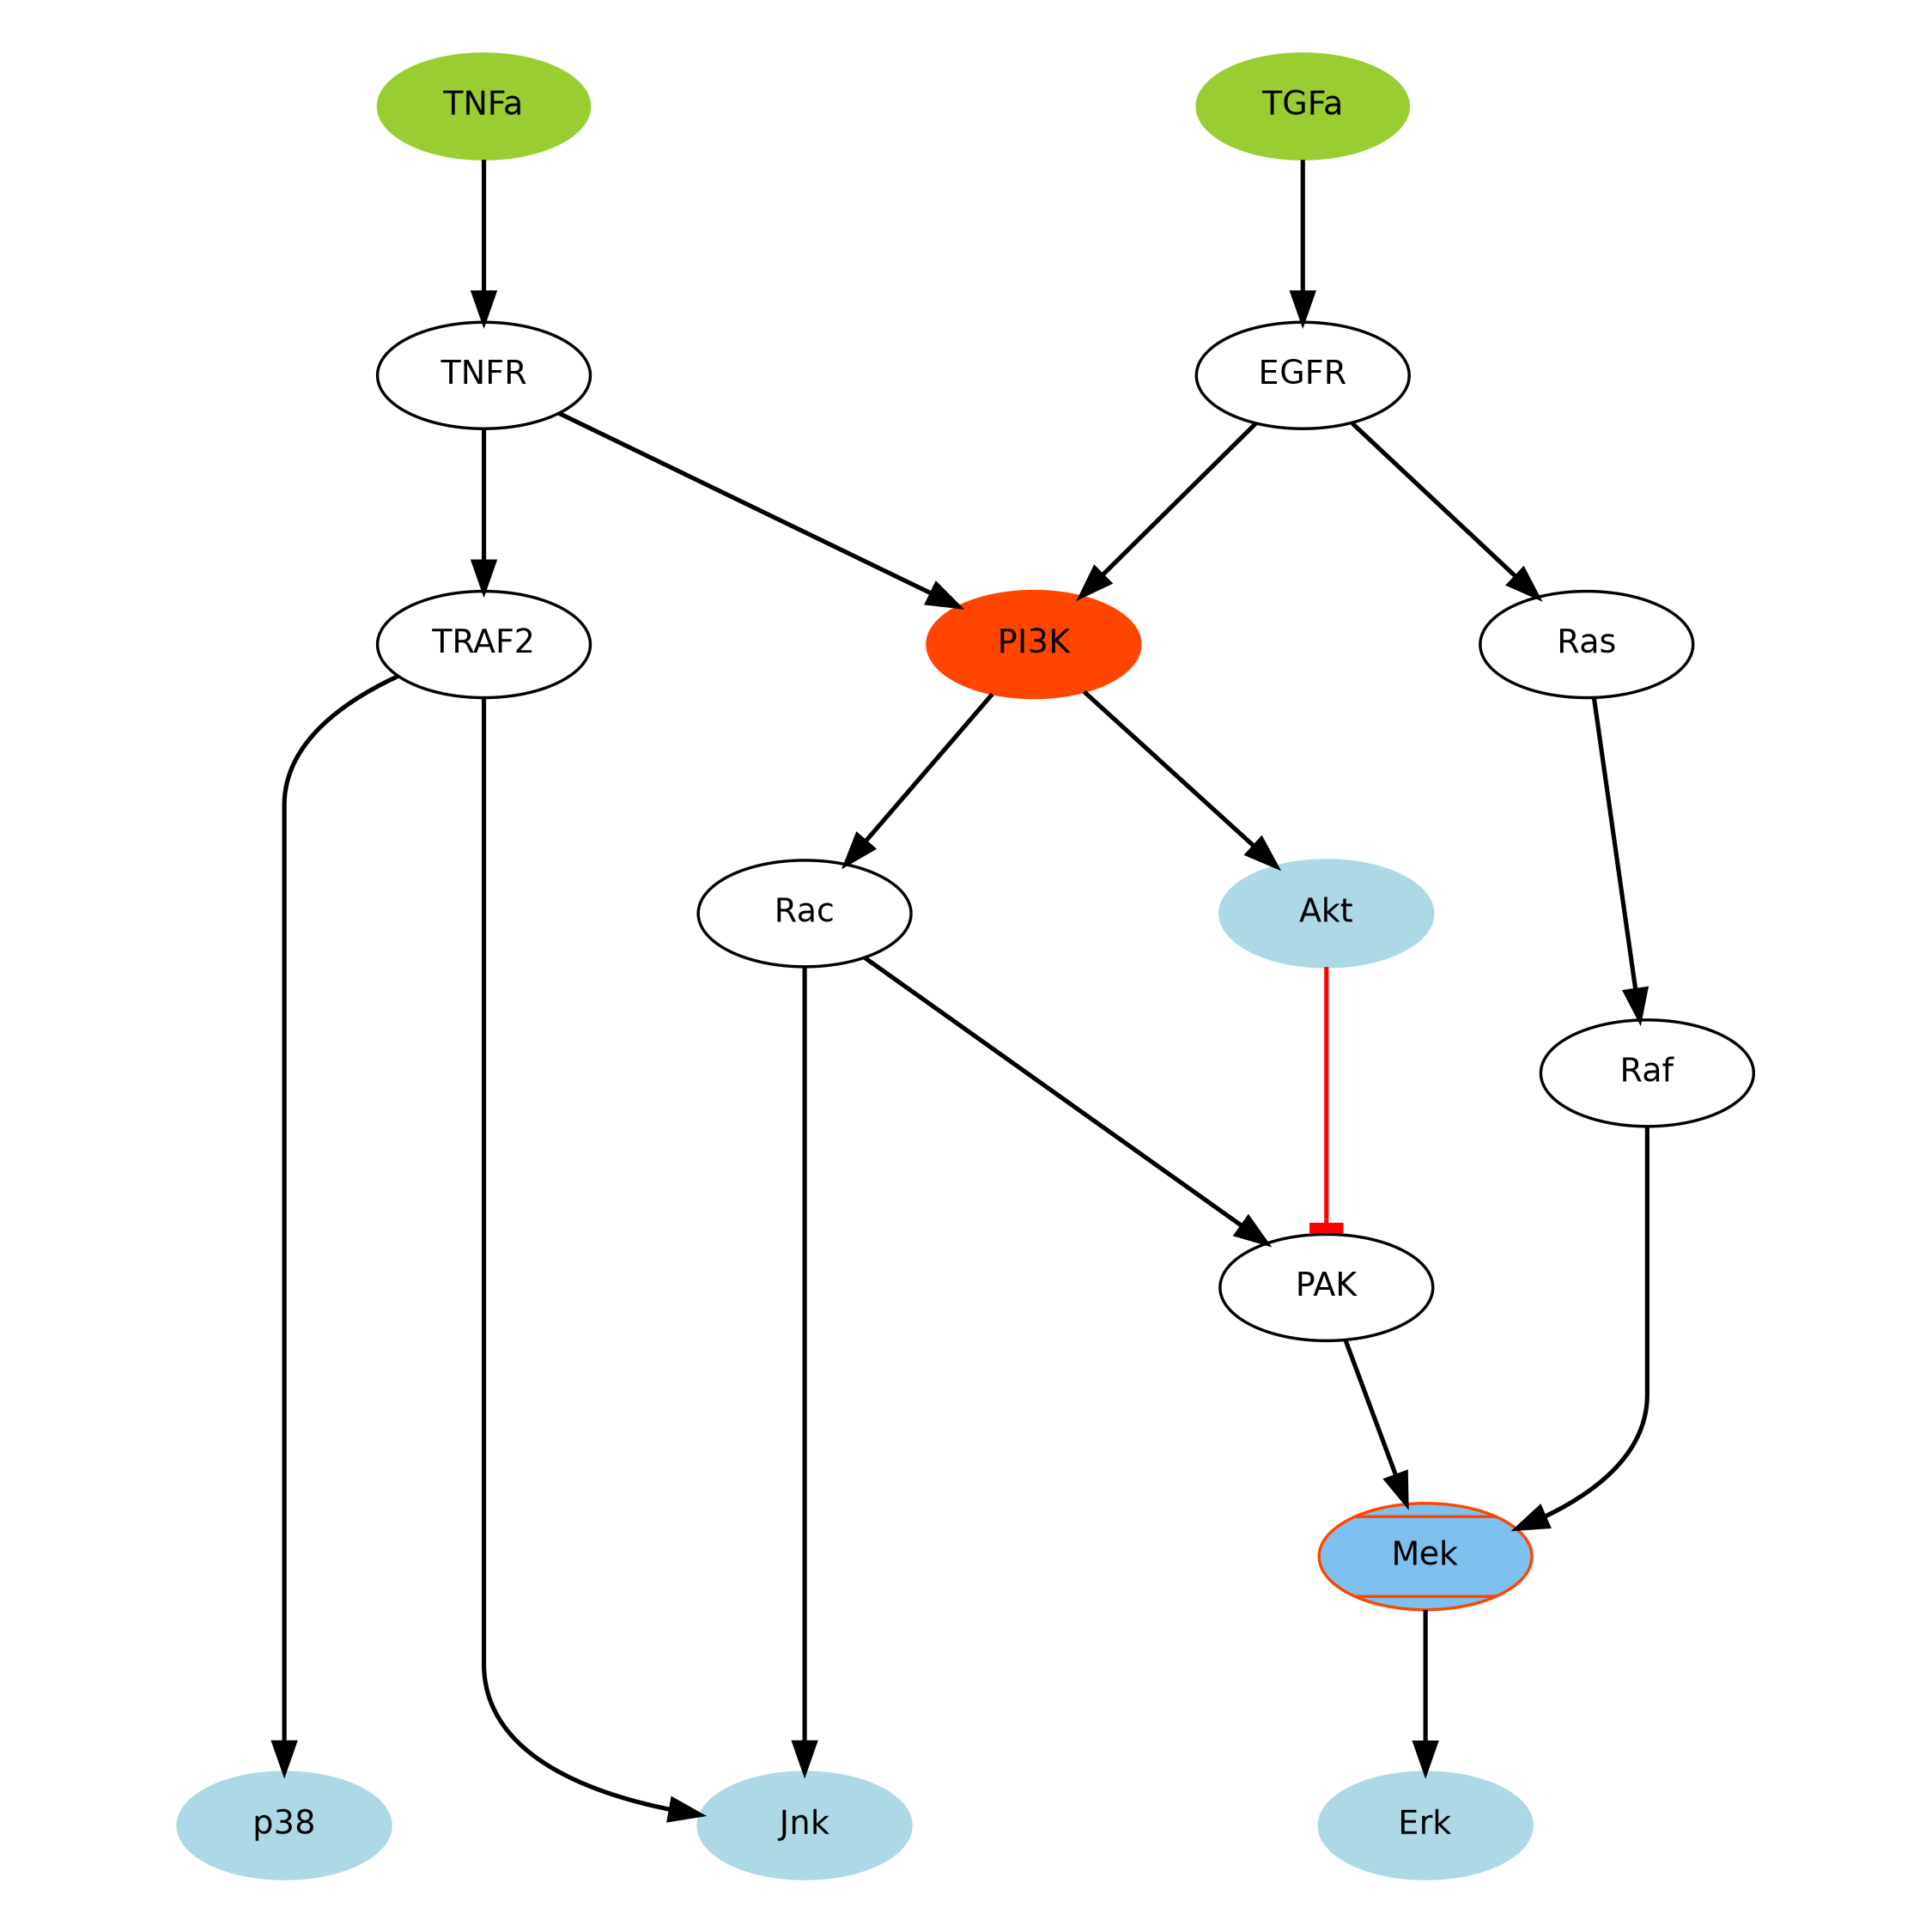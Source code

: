digraph foo {
	graph [splines=TRUE, size="15,15", bgcolor=white, ratio=fill, pad="0.5,0.5", dpi=72, fontcolor=black, rank=same, rankdir=TB];
	node [label="\N", fontsize=22, fontname=Helvetica, style="filled,bold", shape=circle, fixedsize=TRUE, fillcolor=transparent, color=black, fontcolor=black, height="0.5", width="0.75"];
	edge [headport=center, style=solid, penwidth=1, weight="1.0", arrowsize=2, minlen=3, color=black, dir=none, fontcolor=black, arrowhead=none, arrowtail=none, fontsize=14, labelfontsize=11];
	graph [bb="0 0 1246 1246"];
	subgraph 0 {
		graph [bb=""];
		TNFR [label=TNFR, style="filled, bold", shape=ellipse, fixedsize=FALSE, fillcolor=white, height=1, width=2];
		EGFR [label=EGFR, style="filled, bold", shape=ellipse, fixedsize=FALSE, fillcolor=white, height=1, width=2];
	}
	subgraph 1 {
		graph [bb=""];
		TRAF2 [label=TRAF2, style="filled, bold", shape=ellipse, fixedsize=FALSE, fillcolor=white, height=1, width=2];
		Ras [label=Ras, style="filled, bold", shape=ellipse, fixedsize=FALSE, fillcolor=white, height=1, width=2];
		PI3K [label=PI3K, style="filled, bold", shape=ellipse, fixedsize=FALSE, fillcolor=orangered, color=orangered, height=1, width=2];
	}
	subgraph 2 {
		graph [rank=source,
			bb=""];
		TGFa [label=TGFa, style=filled, shape=ellipse, fixedsize=FALSE, fillcolor=olivedrab3, color=olivedrab3, height=1, width=2];
		TNFa [label=TNFa, style=filled, shape=ellipse, fixedsize=FALSE, fillcolor=olivedrab3, color=olivedrab3, height=1, width=2];
	}
	subgraph 3 {
		graph [rank=sink,
			bb=""];
		p38 [label=p38, style="filled, bold", shape=ellipse, fixedsize=FALSE, fillcolor=lightblue, color=lightblue, height=1, width=2];
		Jnk [label=Jnk, style="filled, bold", shape=ellipse, fixedsize=FALSE, fillcolor=lightblue, color=lightblue, height=1, width=2];
		Erk [label=Erk, style="filled, bold", shape=ellipse, fixedsize=FALSE, fillcolor=lightblue, color=lightblue, height=1, width=2];
	}
	Raf [label=Raf, style="filled, bold", shape=ellipse, fixedsize=FALSE, fillcolor=white, height=1, width=2];
	Mek [label=Mek, style="filled,bold,diagonals", shape=ellipse, fixedsize=FALSE, fillcolor=SkyBlue2, color=orangered, height=1, width=2];
	Akt [label=Akt, style="filled, bold", shape=ellipse, fixedsize=FALSE, fillcolor=lightblue, color=lightblue, height=1, width=2];
	PAK [label=PAK, style="filled, bold", shape=ellipse, fixedsize=FALSE, fillcolor=white, height=1, width=2];
	Rac [label=Rac, style="filled, bold", shape=ellipse, fixedsize=FALSE, fillcolor=white, height=1, width=2];
	TGFa -> EGFR:center [penwidth=3, weight=1, dir=forward, arrowhead=normal];
	TNFa -> TNFR:center [penwidth=3, weight=1, dir=forward, arrowhead=normal];
	TNFR -> PI3K:center [penwidth=3, weight=1, dir=forward, arrowhead=normal];
	TNFR -> TRAF2:center [penwidth=3, weight=1, dir=forward, arrowhead=normal];
	EGFR -> Ras:center [penwidth=3, weight=1, dir=forward, arrowhead=normal];
	EGFR -> PI3K:center [penwidth=3, weight=1, dir=forward, arrowhead=normal];
	TRAF2 -> p38:center [penwidth=3, weight=1, dir=forward, arrowhead=normal];
	TRAF2 -> Jnk:center [penwidth=3, weight=1, dir=forward, arrowhead=normal];
	Ras -> Raf:center [penwidth=3, weight=1, dir=forward, arrowhead=normal];
	Raf -> Mek:center [penwidth=3, weight=1, dir=forward, arrowhead=normal];
	Mek -> Erk:center [penwidth=3, weight=1, dir=forward, arrowhead=normal];
	PI3K -> Akt:center [penwidth=3, weight=1, dir=forward, arrowhead=normal];
	PI3K -> Rac:center [penwidth=3, weight=1, dir=forward, arrowhead=normal];
	Akt -> PAK:center [penwidth=3, weight=1, color=red, dir=forward, arrowhead=tee];
	PAK -> Mek:center [penwidth=3, weight=1, dir=forward, arrowhead=normal];
	Rac -> Jnk:center [penwidth=3, weight=1, dir=forward, arrowhead=normal];
	Rac -> PAK:center [penwidth=3, weight=1, dir=forward, arrowhead=normal];
}
